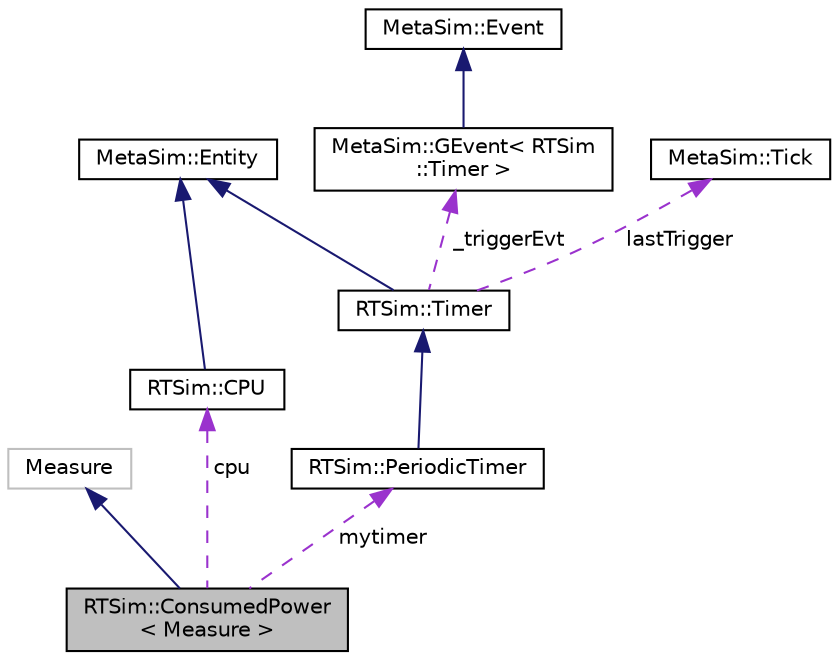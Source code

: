 digraph "RTSim::ConsumedPower&lt; Measure &gt;"
{
  edge [fontname="Helvetica",fontsize="10",labelfontname="Helvetica",labelfontsize="10"];
  node [fontname="Helvetica",fontsize="10",shape=record];
  Node3 [label="RTSim::ConsumedPower\l\< Measure \>",height=0.2,width=0.4,color="black", fillcolor="grey75", style="filled", fontcolor="black"];
  Node4 -> Node3 [dir="back",color="midnightblue",fontsize="10",style="solid",fontname="Helvetica"];
  Node4 [label="Measure",height=0.2,width=0.4,color="grey75", fillcolor="white", style="filled"];
  Node5 -> Node3 [dir="back",color="darkorchid3",fontsize="10",style="dashed",label=" cpu" ,fontname="Helvetica"];
  Node5 [label="RTSim::CPU",height=0.2,width=0.4,color="black", fillcolor="white", style="filled",URL="$classRTSim_1_1CPU.html"];
  Node6 -> Node5 [dir="back",color="midnightblue",fontsize="10",style="solid",fontname="Helvetica"];
  Node6 [label="MetaSim::Entity",height=0.2,width=0.4,color="black", fillcolor="white", style="filled",URL="$classMetaSim_1_1Entity.html"];
  Node7 -> Node3 [dir="back",color="darkorchid3",fontsize="10",style="dashed",label=" mytimer" ,fontname="Helvetica"];
  Node7 [label="RTSim::PeriodicTimer",height=0.2,width=0.4,color="black", fillcolor="white", style="filled",URL="$classRTSim_1_1PeriodicTimer.html"];
  Node8 -> Node7 [dir="back",color="midnightblue",fontsize="10",style="solid",fontname="Helvetica"];
  Node8 [label="RTSim::Timer",height=0.2,width=0.4,color="black", fillcolor="white", style="filled",URL="$classRTSim_1_1Timer.html"];
  Node6 -> Node8 [dir="back",color="midnightblue",fontsize="10",style="solid",fontname="Helvetica"];
  Node9 -> Node8 [dir="back",color="darkorchid3",fontsize="10",style="dashed",label=" _triggerEvt" ,fontname="Helvetica"];
  Node9 [label="MetaSim::GEvent\< RTSim\l::Timer \>",height=0.2,width=0.4,color="black", fillcolor="white", style="filled",URL="$classMetaSim_1_1GEvent.html"];
  Node10 -> Node9 [dir="back",color="midnightblue",fontsize="10",style="solid",fontname="Helvetica"];
  Node10 [label="MetaSim::Event",height=0.2,width=0.4,color="black", fillcolor="white", style="filled",URL="$classMetaSim_1_1Event.html"];
  Node11 -> Node8 [dir="back",color="darkorchid3",fontsize="10",style="dashed",label=" lastTrigger" ,fontname="Helvetica"];
  Node11 [label="MetaSim::Tick",height=0.2,width=0.4,color="black", fillcolor="white", style="filled",URL="$classMetaSim_1_1Tick.html"];
}
